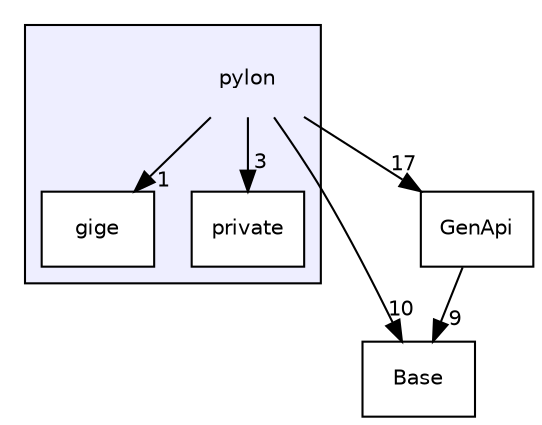 digraph "pylon" {
  compound=true
  node [ fontsize="10", fontname="Helvetica"];
  edge [ labelfontsize="10", labelfontname="Helvetica"];
  subgraph clusterdir_ff3ffb505812aa17b031138aa7fbb441 {
    graph [ bgcolor="#eeeeff", pencolor="black", label="" URL="dir_ff3ffb505812aa17b031138aa7fbb441.html"];
    dir_ff3ffb505812aa17b031138aa7fbb441 [shape=plaintext label="pylon"];
    dir_75861f6e1c6ce30fc0b4b9e3bc1cbdfb [shape=box label="gige" color="black" fillcolor="white" style="filled" URL="dir_75861f6e1c6ce30fc0b4b9e3bc1cbdfb.html"];
    dir_8bb6747d80588f4fc22f9c71a2837997 [shape=box label="private" color="black" fillcolor="white" style="filled" URL="dir_8bb6747d80588f4fc22f9c71a2837997.html"];
  }
  dir_45aa247af61ba2b78c1b0aba4084547e [shape=box label="Base" URL="dir_45aa247af61ba2b78c1b0aba4084547e.html"];
  dir_69aa4442d0c5f206a57ecba6aa94f66a [shape=box label="GenApi" URL="dir_69aa4442d0c5f206a57ecba6aa94f66a.html"];
  dir_ff3ffb505812aa17b031138aa7fbb441->dir_45aa247af61ba2b78c1b0aba4084547e [headlabel="10", labeldistance=1.5 headhref="dir_000002_000000.html"];
  dir_ff3ffb505812aa17b031138aa7fbb441->dir_8bb6747d80588f4fc22f9c71a2837997 [headlabel="3", labeldistance=1.5 headhref="dir_000002_000004.html"];
  dir_ff3ffb505812aa17b031138aa7fbb441->dir_75861f6e1c6ce30fc0b4b9e3bc1cbdfb [headlabel="1", labeldistance=1.5 headhref="dir_000002_000003.html"];
  dir_ff3ffb505812aa17b031138aa7fbb441->dir_69aa4442d0c5f206a57ecba6aa94f66a [headlabel="17", labeldistance=1.5 headhref="dir_000002_000001.html"];
  dir_69aa4442d0c5f206a57ecba6aa94f66a->dir_45aa247af61ba2b78c1b0aba4084547e [headlabel="9", labeldistance=1.5 headhref="dir_000001_000000.html"];
}
